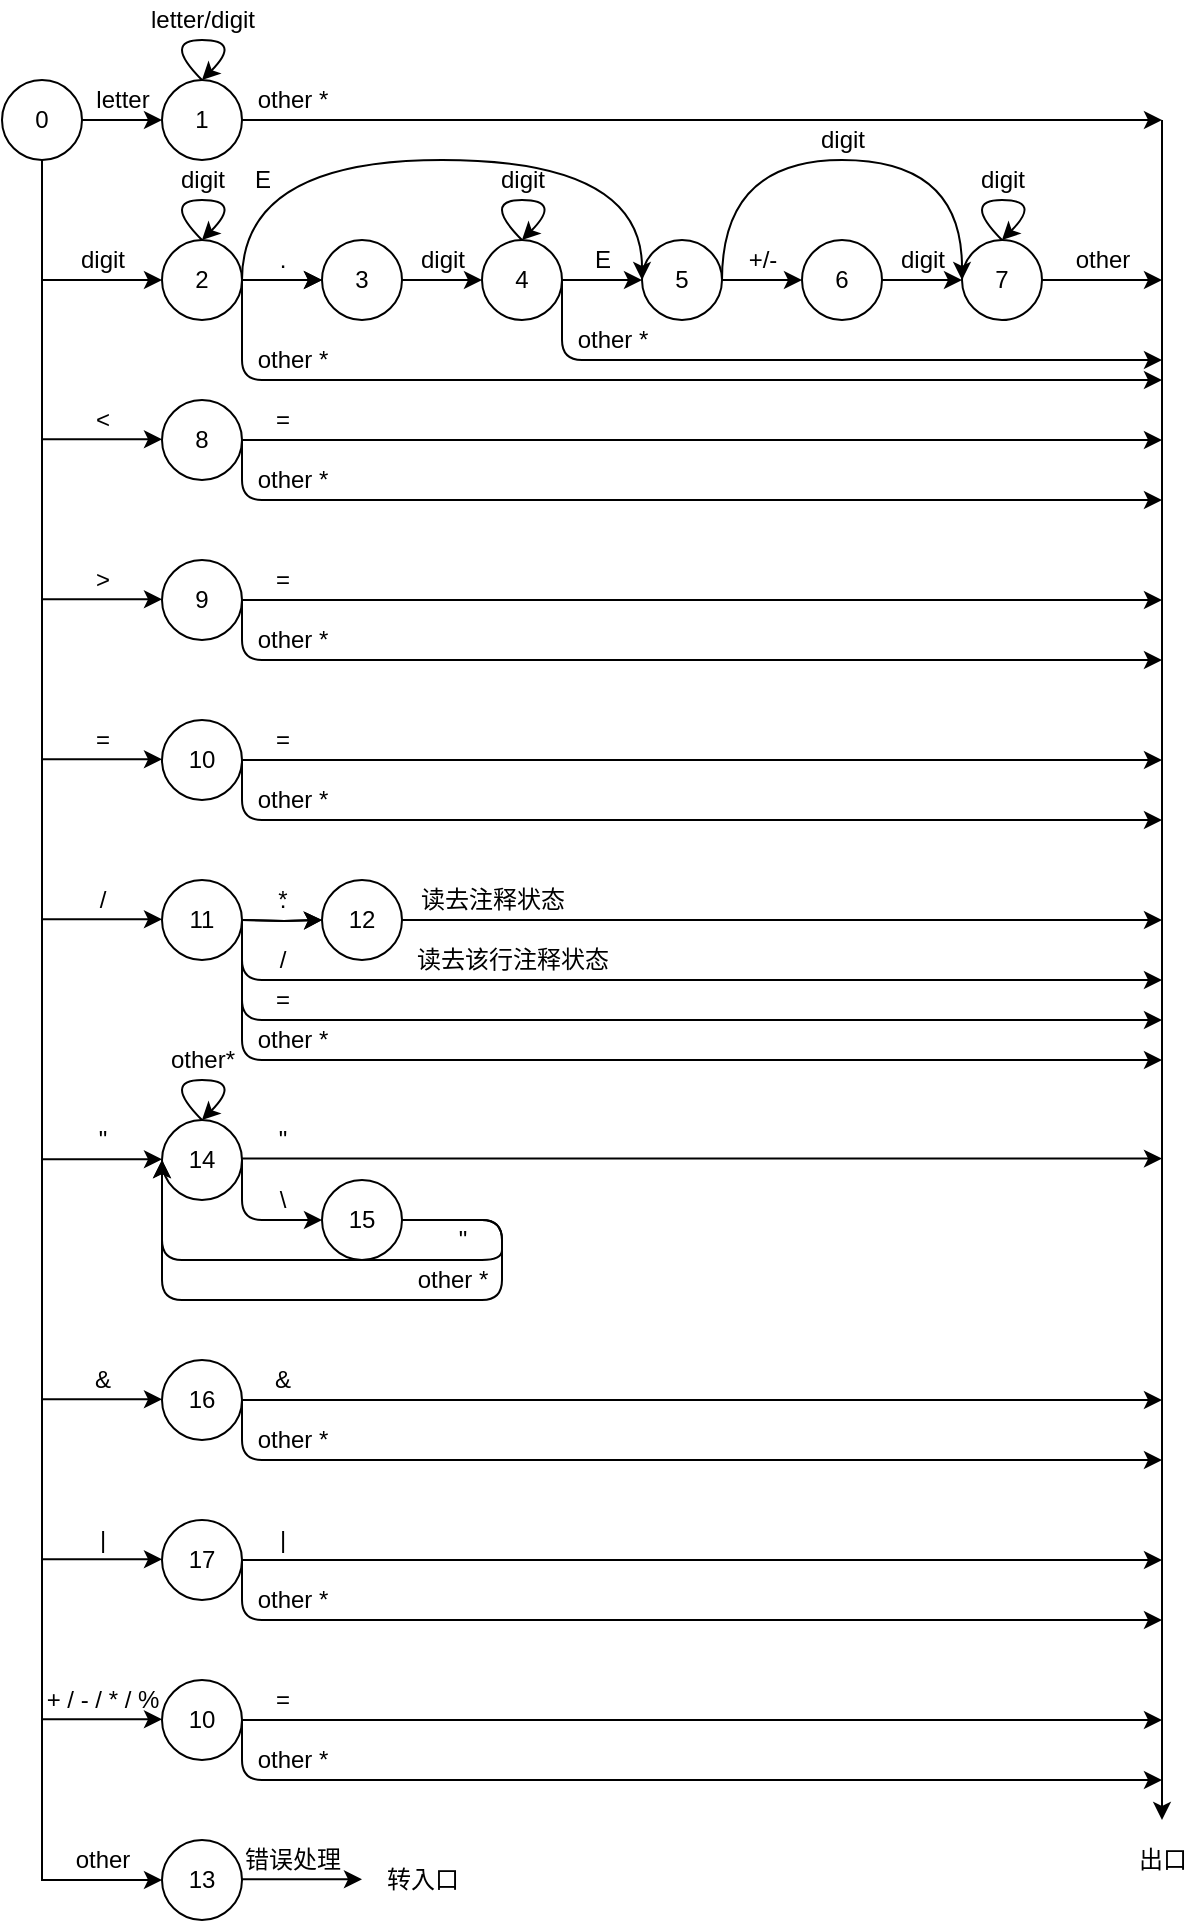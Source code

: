 <mxfile version="13.7.9" type="device"><diagram id="prtHgNgQTEPvFCAcTncT" name="Page-1"><mxGraphModel dx="1086" dy="806" grid="1" gridSize="10" guides="1" tooltips="1" connect="1" arrows="1" fold="1" page="1" pageScale="1" pageWidth="827" pageHeight="2338" math="0" shadow="0"><root><mxCell id="0"/><mxCell id="1" parent="0"/><mxCell id="Y8wE3KOuMsOvfnlKPZQ0-13" style="edgeStyle=orthogonalEdgeStyle;rounded=0;orthogonalLoop=1;jettySize=auto;html=1;" parent="1" source="Y8wE3KOuMsOvfnlKPZQ0-2" edge="1"><mxGeometry relative="1" as="geometry"><mxPoint x="160" y="980" as="targetPoint"/><Array as="points"><mxPoint x="100" y="980"/><mxPoint x="160" y="980"/></Array></mxGeometry></mxCell><mxCell id="Y8wE3KOuMsOvfnlKPZQ0-32" style="edgeStyle=orthogonalEdgeStyle;rounded=0;orthogonalLoop=1;jettySize=auto;html=1;entryX=0;entryY=0.5;entryDx=0;entryDy=0;" parent="1" source="Y8wE3KOuMsOvfnlKPZQ0-2" target="Y8wE3KOuMsOvfnlKPZQ0-4" edge="1"><mxGeometry relative="1" as="geometry"/></mxCell><mxCell id="Y8wE3KOuMsOvfnlKPZQ0-2" value="0" style="ellipse;whiteSpace=wrap;html=1;" parent="1" vertex="1"><mxGeometry x="80" y="80" width="40" height="40" as="geometry"/></mxCell><mxCell id="Y8wE3KOuMsOvfnlKPZQ0-4" value="1" style="ellipse;whiteSpace=wrap;html=1;" parent="1" vertex="1"><mxGeometry x="160" y="80" width="40" height="40" as="geometry"/></mxCell><mxCell id="Y8wE3KOuMsOvfnlKPZQ0-16" style="edgeStyle=orthogonalEdgeStyle;rounded=0;orthogonalLoop=1;jettySize=auto;html=1;exitX=1;exitY=0.5;exitDx=0;exitDy=0;entryX=0;entryY=0.5;entryDx=0;entryDy=0;" parent="1" source="Y8wE3KOuMsOvfnlKPZQ0-5" target="Y8wE3KOuMsOvfnlKPZQ0-6" edge="1"><mxGeometry relative="1" as="geometry"/></mxCell><mxCell id="Y8wE3KOuMsOvfnlKPZQ0-5" value="2" style="ellipse;whiteSpace=wrap;html=1;" parent="1" vertex="1"><mxGeometry x="160" y="160" width="40" height="40" as="geometry"/></mxCell><mxCell id="Y8wE3KOuMsOvfnlKPZQ0-17" style="edgeStyle=orthogonalEdgeStyle;rounded=0;orthogonalLoop=1;jettySize=auto;html=1;exitX=1;exitY=0.5;exitDx=0;exitDy=0;entryX=0;entryY=0.5;entryDx=0;entryDy=0;" parent="1" source="Y8wE3KOuMsOvfnlKPZQ0-6" target="Y8wE3KOuMsOvfnlKPZQ0-7" edge="1"><mxGeometry relative="1" as="geometry"/></mxCell><mxCell id="Y8wE3KOuMsOvfnlKPZQ0-19" style="edgeStyle=orthogonalEdgeStyle;rounded=0;orthogonalLoop=1;jettySize=auto;html=1;exitX=1;exitY=0.5;exitDx=0;exitDy=0;entryX=0;entryY=0.5;entryDx=0;entryDy=0;" parent="1" source="Y8wE3KOuMsOvfnlKPZQ0-7" target="Y8wE3KOuMsOvfnlKPZQ0-8" edge="1"><mxGeometry relative="1" as="geometry"/></mxCell><mxCell id="Y8wE3KOuMsOvfnlKPZQ0-7" value="4" style="ellipse;whiteSpace=wrap;html=1;" parent="1" vertex="1"><mxGeometry x="320" y="160" width="40" height="40" as="geometry"/></mxCell><mxCell id="Y8wE3KOuMsOvfnlKPZQ0-21" style="edgeStyle=orthogonalEdgeStyle;rounded=0;orthogonalLoop=1;jettySize=auto;html=1;entryX=0;entryY=0.5;entryDx=0;entryDy=0;" parent="1" source="Y8wE3KOuMsOvfnlKPZQ0-8" target="Y8wE3KOuMsOvfnlKPZQ0-9" edge="1"><mxGeometry relative="1" as="geometry"/></mxCell><mxCell id="Y8wE3KOuMsOvfnlKPZQ0-8" value="5" style="ellipse;whiteSpace=wrap;html=1;" parent="1" vertex="1"><mxGeometry x="400" y="160" width="40" height="40" as="geometry"/></mxCell><mxCell id="Y8wE3KOuMsOvfnlKPZQ0-22" style="edgeStyle=orthogonalEdgeStyle;rounded=0;orthogonalLoop=1;jettySize=auto;html=1;entryX=0;entryY=0.5;entryDx=0;entryDy=0;" parent="1" source="Y8wE3KOuMsOvfnlKPZQ0-9" target="Y8wE3KOuMsOvfnlKPZQ0-10" edge="1"><mxGeometry relative="1" as="geometry"/></mxCell><mxCell id="Y8wE3KOuMsOvfnlKPZQ0-9" value="6" style="ellipse;whiteSpace=wrap;html=1;" parent="1" vertex="1"><mxGeometry x="480" y="160" width="40" height="40" as="geometry"/></mxCell><mxCell id="Y8wE3KOuMsOvfnlKPZQ0-27" style="edgeStyle=orthogonalEdgeStyle;rounded=0;orthogonalLoop=1;jettySize=auto;html=1;" parent="1" source="Y8wE3KOuMsOvfnlKPZQ0-10" edge="1"><mxGeometry relative="1" as="geometry"><mxPoint x="660" y="180" as="targetPoint"/></mxGeometry></mxCell><mxCell id="Y8wE3KOuMsOvfnlKPZQ0-10" value="7" style="ellipse;whiteSpace=wrap;html=1;" parent="1" vertex="1"><mxGeometry x="560" y="160" width="40" height="40" as="geometry"/></mxCell><mxCell id="Y8wE3KOuMsOvfnlKPZQ0-11" value="8" style="ellipse;whiteSpace=wrap;html=1;" parent="1" vertex="1"><mxGeometry x="160" y="240" width="40" height="40" as="geometry"/></mxCell><mxCell id="Y8wE3KOuMsOvfnlKPZQ0-15" value="" style="endArrow=classic;html=1;entryX=0;entryY=0.5;entryDx=0;entryDy=0;" parent="1" target="Y8wE3KOuMsOvfnlKPZQ0-5" edge="1"><mxGeometry width="50" height="50" relative="1" as="geometry"><mxPoint x="100" y="180" as="sourcePoint"/><mxPoint x="150" y="130" as="targetPoint"/></mxGeometry></mxCell><mxCell id="Y8wE3KOuMsOvfnlKPZQ0-18" value="" style="curved=1;endArrow=classic;html=1;exitX=0.5;exitY=0;exitDx=0;exitDy=0;entryX=0.5;entryY=0;entryDx=0;entryDy=0;" parent="1" source="Y8wE3KOuMsOvfnlKPZQ0-7" target="Y8wE3KOuMsOvfnlKPZQ0-7" edge="1"><mxGeometry width="50" height="50" relative="1" as="geometry"><mxPoint x="370" y="200" as="sourcePoint"/><mxPoint x="420" y="150" as="targetPoint"/><Array as="points"><mxPoint x="320" y="140"/><mxPoint x="360" y="140"/></Array></mxGeometry></mxCell><mxCell id="Y8wE3KOuMsOvfnlKPZQ0-23" value="" style="endArrow=classic;html=1;entryX=0;entryY=0.5;entryDx=0;entryDy=0;" parent="1" edge="1"><mxGeometry width="50" height="50" relative="1" as="geometry"><mxPoint x="100" y="259.66" as="sourcePoint"/><mxPoint x="160" y="259.66" as="targetPoint"/></mxGeometry></mxCell><mxCell id="Y8wE3KOuMsOvfnlKPZQ0-24" value="" style="curved=1;endArrow=classic;html=1;exitX=0.5;exitY=0;exitDx=0;exitDy=0;entryX=0.5;entryY=0;entryDx=0;entryDy=0;" parent="1" edge="1"><mxGeometry width="50" height="50" relative="1" as="geometry"><mxPoint x="180" y="80" as="sourcePoint"/><mxPoint x="180" y="80" as="targetPoint"/><Array as="points"><mxPoint x="160" y="60"/><mxPoint x="200" y="60"/></Array></mxGeometry></mxCell><mxCell id="Y8wE3KOuMsOvfnlKPZQ0-25" value="letter/digit" style="text;html=1;align=center;verticalAlign=middle;resizable=0;points=[];autosize=1;" parent="1" vertex="1"><mxGeometry x="145" y="40" width="70" height="20" as="geometry"/></mxCell><mxCell id="Y8wE3KOuMsOvfnlKPZQ0-26" value="" style="endArrow=classic;html=1;exitX=1;exitY=0.5;exitDx=0;exitDy=0;" parent="1" source="Y8wE3KOuMsOvfnlKPZQ0-4" edge="1"><mxGeometry width="50" height="50" relative="1" as="geometry"><mxPoint x="200" y="150" as="sourcePoint"/><mxPoint x="660" y="100" as="targetPoint"/></mxGeometry></mxCell><mxCell id="Y8wE3KOuMsOvfnlKPZQ0-28" style="edgeStyle=orthogonalEdgeStyle;rounded=0;orthogonalLoop=1;jettySize=auto;html=1;" parent="1" edge="1"><mxGeometry relative="1" as="geometry"><mxPoint x="660" y="950" as="targetPoint"/><mxPoint x="660" y="100" as="sourcePoint"/></mxGeometry></mxCell><mxCell id="Y8wE3KOuMsOvfnlKPZQ0-29" value="" style="curved=1;endArrow=classic;html=1;exitX=0.5;exitY=0;exitDx=0;exitDy=0;entryX=0.5;entryY=0;entryDx=0;entryDy=0;" parent="1" edge="1"><mxGeometry width="50" height="50" relative="1" as="geometry"><mxPoint x="180" y="160" as="sourcePoint"/><mxPoint x="180" y="160" as="targetPoint"/><Array as="points"><mxPoint x="160" y="140"/><mxPoint x="200" y="140"/></Array></mxGeometry></mxCell><mxCell id="Y8wE3KOuMsOvfnlKPZQ0-30" value="digit" style="text;html=1;align=center;verticalAlign=middle;resizable=0;points=[];autosize=1;" parent="1" vertex="1"><mxGeometry x="160" y="120" width="40" height="20" as="geometry"/></mxCell><mxCell id="Y8wE3KOuMsOvfnlKPZQ0-31" value="digit" style="text;html=1;align=center;verticalAlign=middle;resizable=0;points=[];autosize=1;" parent="1" vertex="1"><mxGeometry x="110" y="160" width="40" height="20" as="geometry"/></mxCell><mxCell id="Y8wE3KOuMsOvfnlKPZQ0-33" value="letter" style="text;html=1;align=center;verticalAlign=middle;resizable=0;points=[];autosize=1;" parent="1" vertex="1"><mxGeometry x="120" y="80" width="40" height="20" as="geometry"/></mxCell><mxCell id="Y8wE3KOuMsOvfnlKPZQ0-34" value="" style="curved=1;endArrow=classic;html=1;exitX=0.5;exitY=0;exitDx=0;exitDy=0;entryX=0;entryY=0.5;entryDx=0;entryDy=0;" parent="1" target="Y8wE3KOuMsOvfnlKPZQ0-8" edge="1"><mxGeometry width="50" height="50" relative="1" as="geometry"><mxPoint x="200" y="180" as="sourcePoint"/><mxPoint x="200" y="180" as="targetPoint"/><Array as="points"><mxPoint x="200" y="120"/><mxPoint x="400" y="120"/></Array></mxGeometry></mxCell><mxCell id="Y8wE3KOuMsOvfnlKPZQ0-35" value="E" style="text;html=1;align=center;verticalAlign=middle;resizable=0;points=[];autosize=1;" parent="1" vertex="1"><mxGeometry x="200" y="120" width="20" height="20" as="geometry"/></mxCell><mxCell id="Y8wE3KOuMsOvfnlKPZQ0-37" value="digit" style="text;html=1;align=center;verticalAlign=middle;resizable=0;points=[];autosize=1;" parent="1" vertex="1"><mxGeometry x="320" y="120" width="40" height="20" as="geometry"/></mxCell><mxCell id="Y8wE3KOuMsOvfnlKPZQ0-38" value="" style="curved=1;endArrow=classic;html=1;exitX=0.5;exitY=0;exitDx=0;exitDy=0;entryX=0;entryY=0.5;entryDx=0;entryDy=0;" parent="1" target="Y8wE3KOuMsOvfnlKPZQ0-10" edge="1"><mxGeometry width="50" height="50" relative="1" as="geometry"><mxPoint x="440" y="180" as="sourcePoint"/><mxPoint x="640" y="180" as="targetPoint"/><Array as="points"><mxPoint x="440" y="120"/><mxPoint x="560" y="120"/></Array></mxGeometry></mxCell><mxCell id="Y8wE3KOuMsOvfnlKPZQ0-39" value="+/-" style="text;html=1;align=center;verticalAlign=middle;resizable=0;points=[];autosize=1;" parent="1" vertex="1"><mxGeometry x="445" y="160" width="30" height="20" as="geometry"/></mxCell><mxCell id="Y8wE3KOuMsOvfnlKPZQ0-40" value="digit" style="text;html=1;align=center;verticalAlign=middle;resizable=0;points=[];autosize=1;" parent="1" vertex="1"><mxGeometry x="520" y="160" width="40" height="20" as="geometry"/></mxCell><mxCell id="Y8wE3KOuMsOvfnlKPZQ0-43" value="" style="curved=1;endArrow=classic;html=1;exitX=0.5;exitY=0;exitDx=0;exitDy=0;entryX=0.5;entryY=0;entryDx=0;entryDy=0;" parent="1" edge="1"><mxGeometry width="50" height="50" relative="1" as="geometry"><mxPoint x="580" y="160" as="sourcePoint"/><mxPoint x="580" y="160" as="targetPoint"/><Array as="points"><mxPoint x="560" y="140"/><mxPoint x="600" y="140"/></Array></mxGeometry></mxCell><mxCell id="Y8wE3KOuMsOvfnlKPZQ0-44" value="digit" style="text;html=1;align=center;verticalAlign=middle;resizable=0;points=[];autosize=1;" parent="1" vertex="1"><mxGeometry x="560" y="120" width="40" height="20" as="geometry"/></mxCell><mxCell id="Y8wE3KOuMsOvfnlKPZQ0-45" value="digit" style="text;html=1;align=center;verticalAlign=middle;resizable=0;points=[];autosize=1;" parent="1" vertex="1"><mxGeometry x="480" y="100" width="40" height="20" as="geometry"/></mxCell><mxCell id="Y8wE3KOuMsOvfnlKPZQ0-46" value="digit" style="text;html=1;align=center;verticalAlign=middle;resizable=0;points=[];autosize=1;" parent="1" vertex="1"><mxGeometry x="280" y="160" width="40" height="20" as="geometry"/></mxCell><mxCell id="Y8wE3KOuMsOvfnlKPZQ0-47" value="E" style="text;html=1;align=center;verticalAlign=middle;resizable=0;points=[];autosize=1;" parent="1" vertex="1"><mxGeometry x="370" y="160" width="20" height="20" as="geometry"/></mxCell><mxCell id="Y8wE3KOuMsOvfnlKPZQ0-49" value="." style="text;html=1;align=center;verticalAlign=middle;resizable=0;points=[];autosize=1;" parent="1" vertex="1"><mxGeometry x="210" y="160" width="20" height="20" as="geometry"/></mxCell><mxCell id="Y8wE3KOuMsOvfnlKPZQ0-50" value="" style="endArrow=classic;html=1;exitX=1;exitY=0.5;exitDx=0;exitDy=0;" parent="1" source="Y8wE3KOuMsOvfnlKPZQ0-5" edge="1"><mxGeometry width="50" height="50" relative="1" as="geometry"><mxPoint x="200" y="230" as="sourcePoint"/><mxPoint x="660" y="230" as="targetPoint"/><Array as="points"><mxPoint x="200" y="230"/></Array></mxGeometry></mxCell><mxCell id="Y8wE3KOuMsOvfnlKPZQ0-51" value="other *" style="text;html=1;align=center;verticalAlign=middle;resizable=0;points=[];autosize=1;" parent="1" vertex="1"><mxGeometry x="200" y="210" width="50" height="20" as="geometry"/></mxCell><mxCell id="Y8wE3KOuMsOvfnlKPZQ0-52" value="" style="endArrow=classic;html=1;exitX=1;exitY=0.5;exitDx=0;exitDy=0;" parent="1" edge="1"><mxGeometry width="50" height="50" relative="1" as="geometry"><mxPoint x="360" y="180" as="sourcePoint"/><mxPoint x="660" y="220" as="targetPoint"/><Array as="points"><mxPoint x="360" y="220"/></Array></mxGeometry></mxCell><mxCell id="Y8wE3KOuMsOvfnlKPZQ0-53" value="other *" style="text;html=1;align=center;verticalAlign=middle;resizable=0;points=[];autosize=1;" parent="1" vertex="1"><mxGeometry x="360" y="200" width="50" height="20" as="geometry"/></mxCell><mxCell id="Y8wE3KOuMsOvfnlKPZQ0-54" value="other" style="text;html=1;align=center;verticalAlign=middle;resizable=0;points=[];autosize=1;" parent="1" vertex="1"><mxGeometry x="610" y="160" width="40" height="20" as="geometry"/></mxCell><mxCell id="Y8wE3KOuMsOvfnlKPZQ0-55" value="&amp;lt;" style="text;html=1;align=center;verticalAlign=middle;resizable=0;points=[];autosize=1;" parent="1" vertex="1"><mxGeometry x="120" y="240" width="20" height="20" as="geometry"/></mxCell><mxCell id="Y8wE3KOuMsOvfnlKPZQ0-56" value="" style="endArrow=classic;html=1;exitX=1;exitY=0.5;exitDx=0;exitDy=0;" parent="1" source="Y8wE3KOuMsOvfnlKPZQ0-11" edge="1"><mxGeometry width="50" height="50" relative="1" as="geometry"><mxPoint x="370" y="310" as="sourcePoint"/><mxPoint x="660" y="260" as="targetPoint"/></mxGeometry></mxCell><mxCell id="Y8wE3KOuMsOvfnlKPZQ0-58" value="" style="endArrow=classic;html=1;exitX=1;exitY=0.5;exitDx=0;exitDy=0;" parent="1" edge="1"><mxGeometry width="50" height="50" relative="1" as="geometry"><mxPoint x="200" y="260" as="sourcePoint"/><mxPoint x="660" y="290" as="targetPoint"/><Array as="points"><mxPoint x="200" y="290"/></Array></mxGeometry></mxCell><mxCell id="Y8wE3KOuMsOvfnlKPZQ0-59" value="other *" style="text;html=1;align=center;verticalAlign=middle;resizable=0;points=[];autosize=1;" parent="1" vertex="1"><mxGeometry x="200" y="270" width="50" height="20" as="geometry"/></mxCell><mxCell id="Y8wE3KOuMsOvfnlKPZQ0-61" value="=" style="text;html=1;align=center;verticalAlign=middle;resizable=0;points=[];autosize=1;" parent="1" vertex="1"><mxGeometry x="210" y="240" width="20" height="20" as="geometry"/></mxCell><mxCell id="Y8wE3KOuMsOvfnlKPZQ0-62" value="other *" style="text;html=1;align=center;verticalAlign=middle;resizable=0;points=[];autosize=1;" parent="1" vertex="1"><mxGeometry x="200" y="80" width="50" height="20" as="geometry"/></mxCell><mxCell id="Y8wE3KOuMsOvfnlKPZQ0-63" value="9" style="ellipse;whiteSpace=wrap;html=1;" parent="1" vertex="1"><mxGeometry x="160" y="320" width="40" height="40" as="geometry"/></mxCell><mxCell id="Y8wE3KOuMsOvfnlKPZQ0-64" value="" style="endArrow=classic;html=1;entryX=0;entryY=0.5;entryDx=0;entryDy=0;" parent="1" edge="1"><mxGeometry width="50" height="50" relative="1" as="geometry"><mxPoint x="100" y="339.66" as="sourcePoint"/><mxPoint x="160" y="339.66" as="targetPoint"/></mxGeometry></mxCell><mxCell id="Y8wE3KOuMsOvfnlKPZQ0-65" value="&amp;gt;" style="text;html=1;align=center;verticalAlign=middle;resizable=0;points=[];autosize=1;" parent="1" vertex="1"><mxGeometry x="120" y="320" width="20" height="20" as="geometry"/></mxCell><mxCell id="Y8wE3KOuMsOvfnlKPZQ0-66" value="" style="endArrow=classic;html=1;exitX=1;exitY=0.5;exitDx=0;exitDy=0;" parent="1" edge="1"><mxGeometry width="50" height="50" relative="1" as="geometry"><mxPoint x="200" y="340" as="sourcePoint"/><mxPoint x="660" y="340" as="targetPoint"/></mxGeometry></mxCell><mxCell id="Y8wE3KOuMsOvfnlKPZQ0-67" value="" style="endArrow=classic;html=1;exitX=1;exitY=0.5;exitDx=0;exitDy=0;" parent="1" edge="1"><mxGeometry width="50" height="50" relative="1" as="geometry"><mxPoint x="200" y="340" as="sourcePoint"/><mxPoint x="660" y="370.0" as="targetPoint"/><Array as="points"><mxPoint x="200" y="370"/></Array></mxGeometry></mxCell><mxCell id="Y8wE3KOuMsOvfnlKPZQ0-68" value="other *" style="text;html=1;align=center;verticalAlign=middle;resizable=0;points=[];autosize=1;" parent="1" vertex="1"><mxGeometry x="200" y="350" width="50" height="20" as="geometry"/></mxCell><mxCell id="Y8wE3KOuMsOvfnlKPZQ0-69" value="=" style="text;html=1;align=center;verticalAlign=middle;resizable=0;points=[];autosize=1;" parent="1" vertex="1"><mxGeometry x="210" y="320" width="20" height="20" as="geometry"/></mxCell><mxCell id="Y8wE3KOuMsOvfnlKPZQ0-70" value="10" style="ellipse;whiteSpace=wrap;html=1;" parent="1" vertex="1"><mxGeometry x="160" y="400" width="40" height="40" as="geometry"/></mxCell><mxCell id="Y8wE3KOuMsOvfnlKPZQ0-71" value="" style="endArrow=classic;html=1;entryX=0;entryY=0.5;entryDx=0;entryDy=0;" parent="1" edge="1"><mxGeometry width="50" height="50" relative="1" as="geometry"><mxPoint x="100" y="419.66" as="sourcePoint"/><mxPoint x="160" y="419.66" as="targetPoint"/></mxGeometry></mxCell><mxCell id="Y8wE3KOuMsOvfnlKPZQ0-72" value="=" style="text;html=1;align=center;verticalAlign=middle;resizable=0;points=[];autosize=1;" parent="1" vertex="1"><mxGeometry x="120" y="400" width="20" height="20" as="geometry"/></mxCell><mxCell id="Y8wE3KOuMsOvfnlKPZQ0-73" value="" style="endArrow=classic;html=1;exitX=1;exitY=0.5;exitDx=0;exitDy=0;" parent="1" edge="1"><mxGeometry width="50" height="50" relative="1" as="geometry"><mxPoint x="200" y="420.0" as="sourcePoint"/><mxPoint x="660" y="420.0" as="targetPoint"/></mxGeometry></mxCell><mxCell id="Y8wE3KOuMsOvfnlKPZQ0-74" value="" style="endArrow=classic;html=1;exitX=1;exitY=0.5;exitDx=0;exitDy=0;" parent="1" edge="1"><mxGeometry width="50" height="50" relative="1" as="geometry"><mxPoint x="200" y="420.0" as="sourcePoint"/><mxPoint x="660" y="450.0" as="targetPoint"/><Array as="points"><mxPoint x="200" y="450"/></Array></mxGeometry></mxCell><mxCell id="Y8wE3KOuMsOvfnlKPZQ0-75" value="other *" style="text;html=1;align=center;verticalAlign=middle;resizable=0;points=[];autosize=1;" parent="1" vertex="1"><mxGeometry x="200" y="430" width="50" height="20" as="geometry"/></mxCell><mxCell id="Y8wE3KOuMsOvfnlKPZQ0-76" value="=" style="text;html=1;align=center;verticalAlign=middle;resizable=0;points=[];autosize=1;" parent="1" vertex="1"><mxGeometry x="210" y="400" width="20" height="20" as="geometry"/></mxCell><mxCell id="Y8wE3KOuMsOvfnlKPZQ0-77" value="11" style="ellipse;whiteSpace=wrap;html=1;" parent="1" vertex="1"><mxGeometry x="160" y="480" width="40" height="40" as="geometry"/></mxCell><mxCell id="Y8wE3KOuMsOvfnlKPZQ0-78" value="" style="endArrow=classic;html=1;entryX=0;entryY=0.5;entryDx=0;entryDy=0;" parent="1" edge="1"><mxGeometry width="50" height="50" relative="1" as="geometry"><mxPoint x="100" y="499.66" as="sourcePoint"/><mxPoint x="160" y="499.66" as="targetPoint"/></mxGeometry></mxCell><mxCell id="Y8wE3KOuMsOvfnlKPZQ0-79" value="/" style="text;html=1;align=center;verticalAlign=middle;resizable=0;points=[];autosize=1;" parent="1" vertex="1"><mxGeometry x="120" y="480" width="20" height="20" as="geometry"/></mxCell><mxCell id="Y8wE3KOuMsOvfnlKPZQ0-6" value="3" style="ellipse;whiteSpace=wrap;html=1;" parent="1" vertex="1"><mxGeometry x="240" y="160" width="40" height="40" as="geometry"/></mxCell><mxCell id="Y8wE3KOuMsOvfnlKPZQ0-80" value="" style="edgeStyle=orthogonalEdgeStyle;rounded=0;orthogonalLoop=1;jettySize=auto;html=1;" parent="1" source="Y8wE3KOuMsOvfnlKPZQ0-5" target="Y8wE3KOuMsOvfnlKPZQ0-6" edge="1"><mxGeometry relative="1" as="geometry"><mxPoint x="200" y="180" as="sourcePoint"/><mxPoint x="280" y="170" as="targetPoint"/></mxGeometry></mxCell><mxCell id="Y8wE3KOuMsOvfnlKPZQ0-81" style="edgeStyle=orthogonalEdgeStyle;rounded=0;orthogonalLoop=1;jettySize=auto;html=1;exitX=1;exitY=0.5;exitDx=0;exitDy=0;entryX=0;entryY=0.5;entryDx=0;entryDy=0;" parent="1" target="Y8wE3KOuMsOvfnlKPZQ0-86" edge="1"><mxGeometry relative="1" as="geometry"><mxPoint x="200" y="500" as="sourcePoint"/></mxGeometry></mxCell><mxCell id="Y8wE3KOuMsOvfnlKPZQ0-82" style="edgeStyle=orthogonalEdgeStyle;rounded=0;orthogonalLoop=1;jettySize=auto;html=1;exitX=1;exitY=0.5;exitDx=0;exitDy=0;" parent="1" source="Y8wE3KOuMsOvfnlKPZQ0-86" edge="1"><mxGeometry relative="1" as="geometry"><mxPoint x="660" y="500" as="targetPoint"/></mxGeometry></mxCell><mxCell id="Y8wE3KOuMsOvfnlKPZQ0-85" value="." style="text;html=1;align=center;verticalAlign=middle;resizable=0;points=[];autosize=1;" parent="1" vertex="1"><mxGeometry x="210" y="480" width="20" height="20" as="geometry"/></mxCell><mxCell id="Y8wE3KOuMsOvfnlKPZQ0-86" value="12" style="ellipse;whiteSpace=wrap;html=1;" parent="1" vertex="1"><mxGeometry x="240" y="480" width="40" height="40" as="geometry"/></mxCell><mxCell id="Y8wE3KOuMsOvfnlKPZQ0-87" value="" style="edgeStyle=orthogonalEdgeStyle;rounded=0;orthogonalLoop=1;jettySize=auto;html=1;" parent="1" target="Y8wE3KOuMsOvfnlKPZQ0-86" edge="1"><mxGeometry relative="1" as="geometry"><mxPoint x="200" y="500" as="sourcePoint"/><mxPoint x="280" y="490" as="targetPoint"/></mxGeometry></mxCell><mxCell id="Y8wE3KOuMsOvfnlKPZQ0-88" value="*" style="text;html=1;align=center;verticalAlign=middle;resizable=0;points=[];autosize=1;" parent="1" vertex="1"><mxGeometry x="210" y="480" width="20" height="20" as="geometry"/></mxCell><mxCell id="Y8wE3KOuMsOvfnlKPZQ0-89" value="读去注释状态" style="text;html=1;align=center;verticalAlign=middle;resizable=0;points=[];autosize=1;" parent="1" vertex="1"><mxGeometry x="280" y="480" width="90" height="20" as="geometry"/></mxCell><mxCell id="Y8wE3KOuMsOvfnlKPZQ0-90" value="" style="endArrow=classic;html=1;exitX=1;exitY=0.5;exitDx=0;exitDy=0;" parent="1" edge="1"><mxGeometry width="50" height="50" relative="1" as="geometry"><mxPoint x="200" y="500.0" as="sourcePoint"/><mxPoint x="660" y="530" as="targetPoint"/><Array as="points"><mxPoint x="200" y="530"/></Array></mxGeometry></mxCell><mxCell id="Y8wE3KOuMsOvfnlKPZQ0-91" value="/" style="text;html=1;align=center;verticalAlign=middle;resizable=0;points=[];autosize=1;" parent="1" vertex="1"><mxGeometry x="210" y="510" width="20" height="20" as="geometry"/></mxCell><mxCell id="Y8wE3KOuMsOvfnlKPZQ0-92" value="读去该行注释状态" style="text;html=1;align=center;verticalAlign=middle;resizable=0;points=[];autosize=1;" parent="1" vertex="1"><mxGeometry x="280" y="510" width="110" height="20" as="geometry"/></mxCell><mxCell id="Y8wE3KOuMsOvfnlKPZQ0-94" value="" style="endArrow=classic;html=1;exitX=1;exitY=0.5;exitDx=0;exitDy=0;" parent="1" edge="1"><mxGeometry width="50" height="50" relative="1" as="geometry"><mxPoint x="200" y="500" as="sourcePoint"/><mxPoint x="660" y="550" as="targetPoint"/><Array as="points"><mxPoint x="200" y="550"/></Array></mxGeometry></mxCell><mxCell id="Y8wE3KOuMsOvfnlKPZQ0-95" value="other *" style="text;html=1;align=center;verticalAlign=middle;resizable=0;points=[];autosize=1;" parent="1" vertex="1"><mxGeometry x="200" y="550" width="50" height="20" as="geometry"/></mxCell><mxCell id="Y8wE3KOuMsOvfnlKPZQ0-98" value="" style="endArrow=classic;html=1;" parent="1" edge="1"><mxGeometry width="50" height="50" relative="1" as="geometry"><mxPoint x="200" y="500" as="sourcePoint"/><mxPoint x="660" y="570" as="targetPoint"/><Array as="points"><mxPoint x="200" y="570"/></Array></mxGeometry></mxCell><mxCell id="Y8wE3KOuMsOvfnlKPZQ0-101" value="=" style="text;html=1;align=center;verticalAlign=middle;resizable=0;points=[];autosize=1;" parent="1" vertex="1"><mxGeometry x="210" y="530" width="20" height="20" as="geometry"/></mxCell><mxCell id="Y8wE3KOuMsOvfnlKPZQ0-129" value="14" style="ellipse;whiteSpace=wrap;html=1;" parent="1" vertex="1"><mxGeometry x="160" y="600" width="40" height="40" as="geometry"/></mxCell><mxCell id="Y8wE3KOuMsOvfnlKPZQ0-130" value="" style="endArrow=classic;html=1;entryX=0;entryY=0.5;entryDx=0;entryDy=0;" parent="1" edge="1"><mxGeometry width="50" height="50" relative="1" as="geometry"><mxPoint x="100" y="619.66" as="sourcePoint"/><mxPoint x="160" y="619.66" as="targetPoint"/></mxGeometry></mxCell><mxCell id="Y8wE3KOuMsOvfnlKPZQ0-131" value="&quot;" style="text;html=1;align=center;verticalAlign=middle;resizable=0;points=[];autosize=1;" parent="1" vertex="1"><mxGeometry x="120" y="600" width="20" height="20" as="geometry"/></mxCell><mxCell id="Y8wE3KOuMsOvfnlKPZQ0-132" value="" style="curved=1;endArrow=classic;html=1;exitX=0.5;exitY=0;exitDx=0;exitDy=0;entryX=0.5;entryY=0;entryDx=0;entryDy=0;" parent="1" edge="1"><mxGeometry width="50" height="50" relative="1" as="geometry"><mxPoint x="180" y="600" as="sourcePoint"/><mxPoint x="180" y="600" as="targetPoint"/><Array as="points"><mxPoint x="160" y="580"/><mxPoint x="200" y="580"/></Array></mxGeometry></mxCell><mxCell id="Y8wE3KOuMsOvfnlKPZQ0-133" value="other*" style="text;html=1;align=center;verticalAlign=middle;resizable=0;points=[];autosize=1;" parent="1" vertex="1"><mxGeometry x="155" y="560" width="50" height="20" as="geometry"/></mxCell><mxCell id="Y8wE3KOuMsOvfnlKPZQ0-134" value="" style="endArrow=classic;html=1;exitX=1;exitY=0.5;exitDx=0;exitDy=0;entryX=0;entryY=0.5;entryDx=0;entryDy=0;" parent="1" target="Y8wE3KOuMsOvfnlKPZQ0-140" edge="1"><mxGeometry width="50" height="50" relative="1" as="geometry"><mxPoint x="200" y="620" as="sourcePoint"/><mxPoint x="660" y="650" as="targetPoint"/><Array as="points"><mxPoint x="200" y="650"/></Array></mxGeometry></mxCell><mxCell id="Y8wE3KOuMsOvfnlKPZQ0-135" value="\" style="text;html=1;align=center;verticalAlign=middle;resizable=0;points=[];autosize=1;" parent="1" vertex="1"><mxGeometry x="210" y="630" width="20" height="20" as="geometry"/></mxCell><mxCell id="Y8wE3KOuMsOvfnlKPZQ0-138" value="" style="endArrow=classic;html=1;exitX=1;exitY=0.5;exitDx=0;exitDy=0;" parent="1" edge="1"><mxGeometry width="50" height="50" relative="1" as="geometry"><mxPoint x="200" y="619.31" as="sourcePoint"/><mxPoint x="660" y="619.31" as="targetPoint"/></mxGeometry></mxCell><mxCell id="Y8wE3KOuMsOvfnlKPZQ0-139" value="&quot;" style="text;html=1;align=center;verticalAlign=middle;resizable=0;points=[];autosize=1;" parent="1" vertex="1"><mxGeometry x="210" y="600" width="20" height="20" as="geometry"/></mxCell><mxCell id="Y8wE3KOuMsOvfnlKPZQ0-140" value="15" style="ellipse;whiteSpace=wrap;html=1;" parent="1" vertex="1"><mxGeometry x="240" y="630" width="40" height="40" as="geometry"/></mxCell><mxCell id="Y8wE3KOuMsOvfnlKPZQ0-143" value="" style="endArrow=classic;html=1;entryX=0;entryY=0.5;entryDx=0;entryDy=0;" parent="1" target="Y8wE3KOuMsOvfnlKPZQ0-129" edge="1"><mxGeometry width="50" height="50" relative="1" as="geometry"><mxPoint x="280" y="650" as="sourcePoint"/><mxPoint x="150" y="670" as="targetPoint"/><Array as="points"><mxPoint x="330" y="650"/><mxPoint x="330" y="690"/><mxPoint x="160" y="690"/></Array></mxGeometry></mxCell><mxCell id="Y8wE3KOuMsOvfnlKPZQ0-145" value="&quot;" style="text;html=1;align=center;verticalAlign=middle;resizable=0;points=[];autosize=1;" parent="1" vertex="1"><mxGeometry x="300" y="650" width="20" height="20" as="geometry"/></mxCell><mxCell id="Y8wE3KOuMsOvfnlKPZQ0-146" value="" style="endArrow=classic;html=1;entryX=0;entryY=0.5;entryDx=0;entryDy=0;" parent="1" target="Y8wE3KOuMsOvfnlKPZQ0-129" edge="1"><mxGeometry width="50" height="50" relative="1" as="geometry"><mxPoint x="280" y="650" as="sourcePoint"/><mxPoint x="330" y="600" as="targetPoint"/><Array as="points"><mxPoint x="330" y="650"/><mxPoint x="330" y="670"/><mxPoint x="160" y="670"/></Array></mxGeometry></mxCell><mxCell id="Y8wE3KOuMsOvfnlKPZQ0-147" value="other *" style="text;html=1;align=center;verticalAlign=middle;resizable=0;points=[];autosize=1;" parent="1" vertex="1"><mxGeometry x="280" y="670" width="50" height="20" as="geometry"/></mxCell><mxCell id="Y8wE3KOuMsOvfnlKPZQ0-149" value="16" style="ellipse;whiteSpace=wrap;html=1;" parent="1" vertex="1"><mxGeometry x="160" y="720" width="40" height="40" as="geometry"/></mxCell><mxCell id="Y8wE3KOuMsOvfnlKPZQ0-150" value="" style="endArrow=classic;html=1;entryX=0;entryY=0.5;entryDx=0;entryDy=0;" parent="1" edge="1"><mxGeometry width="50" height="50" relative="1" as="geometry"><mxPoint x="100" y="739.66" as="sourcePoint"/><mxPoint x="160" y="739.66" as="targetPoint"/></mxGeometry></mxCell><mxCell id="Y8wE3KOuMsOvfnlKPZQ0-151" value="&amp;amp;" style="text;html=1;align=center;verticalAlign=middle;resizable=0;points=[];autosize=1;" parent="1" vertex="1"><mxGeometry x="120" y="720" width="20" height="20" as="geometry"/></mxCell><mxCell id="Y8wE3KOuMsOvfnlKPZQ0-152" value="" style="endArrow=classic;html=1;exitX=1;exitY=0.5;exitDx=0;exitDy=0;" parent="1" edge="1"><mxGeometry width="50" height="50" relative="1" as="geometry"><mxPoint x="200" y="740.0" as="sourcePoint"/><mxPoint x="660" y="740.0" as="targetPoint"/></mxGeometry></mxCell><mxCell id="Y8wE3KOuMsOvfnlKPZQ0-153" value="" style="endArrow=classic;html=1;exitX=1;exitY=0.5;exitDx=0;exitDy=0;" parent="1" edge="1"><mxGeometry width="50" height="50" relative="1" as="geometry"><mxPoint x="200" y="740.0" as="sourcePoint"/><mxPoint x="660" y="770.0" as="targetPoint"/><Array as="points"><mxPoint x="200" y="770"/></Array></mxGeometry></mxCell><mxCell id="Y8wE3KOuMsOvfnlKPZQ0-154" value="other *" style="text;html=1;align=center;verticalAlign=middle;resizable=0;points=[];autosize=1;" parent="1" vertex="1"><mxGeometry x="200" y="750" width="50" height="20" as="geometry"/></mxCell><mxCell id="Y8wE3KOuMsOvfnlKPZQ0-155" value="&amp;amp;" style="text;html=1;align=center;verticalAlign=middle;resizable=0;points=[];autosize=1;" parent="1" vertex="1"><mxGeometry x="210" y="720" width="20" height="20" as="geometry"/></mxCell><mxCell id="Y8wE3KOuMsOvfnlKPZQ0-156" value="17" style="ellipse;whiteSpace=wrap;html=1;" parent="1" vertex="1"><mxGeometry x="160" y="800" width="40" height="40" as="geometry"/></mxCell><mxCell id="Y8wE3KOuMsOvfnlKPZQ0-157" value="" style="endArrow=classic;html=1;entryX=0;entryY=0.5;entryDx=0;entryDy=0;" parent="1" edge="1"><mxGeometry width="50" height="50" relative="1" as="geometry"><mxPoint x="100" y="819.66" as="sourcePoint"/><mxPoint x="160" y="819.66" as="targetPoint"/></mxGeometry></mxCell><mxCell id="Y8wE3KOuMsOvfnlKPZQ0-158" value="|" style="text;html=1;align=center;verticalAlign=middle;resizable=0;points=[];autosize=1;" parent="1" vertex="1"><mxGeometry x="120" y="800" width="20" height="20" as="geometry"/></mxCell><mxCell id="Y8wE3KOuMsOvfnlKPZQ0-159" value="" style="endArrow=classic;html=1;exitX=1;exitY=0.5;exitDx=0;exitDy=0;" parent="1" edge="1"><mxGeometry width="50" height="50" relative="1" as="geometry"><mxPoint x="200" y="820" as="sourcePoint"/><mxPoint x="660" y="820" as="targetPoint"/></mxGeometry></mxCell><mxCell id="Y8wE3KOuMsOvfnlKPZQ0-160" value="" style="endArrow=classic;html=1;exitX=1;exitY=0.5;exitDx=0;exitDy=0;" parent="1" edge="1"><mxGeometry width="50" height="50" relative="1" as="geometry"><mxPoint x="200" y="820" as="sourcePoint"/><mxPoint x="660" y="850" as="targetPoint"/><Array as="points"><mxPoint x="200" y="850"/></Array></mxGeometry></mxCell><mxCell id="Y8wE3KOuMsOvfnlKPZQ0-161" value="other *" style="text;html=1;align=center;verticalAlign=middle;resizable=0;points=[];autosize=1;" parent="1" vertex="1"><mxGeometry x="200" y="830" width="50" height="20" as="geometry"/></mxCell><mxCell id="Y8wE3KOuMsOvfnlKPZQ0-162" value="|" style="text;html=1;align=center;verticalAlign=middle;resizable=0;points=[];autosize=1;" parent="1" vertex="1"><mxGeometry x="210" y="800" width="20" height="20" as="geometry"/></mxCell><mxCell id="Y8wE3KOuMsOvfnlKPZQ0-163" value="10" style="ellipse;whiteSpace=wrap;html=1;" parent="1" vertex="1"><mxGeometry x="160" y="880" width="40" height="40" as="geometry"/></mxCell><mxCell id="Y8wE3KOuMsOvfnlKPZQ0-164" value="" style="endArrow=classic;html=1;entryX=0;entryY=0.5;entryDx=0;entryDy=0;" parent="1" edge="1"><mxGeometry width="50" height="50" relative="1" as="geometry"><mxPoint x="100" y="899.66" as="sourcePoint"/><mxPoint x="160" y="899.66" as="targetPoint"/></mxGeometry></mxCell><mxCell id="Y8wE3KOuMsOvfnlKPZQ0-165" value="+ / - / * / %" style="text;html=1;align=center;verticalAlign=middle;resizable=0;points=[];autosize=1;" parent="1" vertex="1"><mxGeometry x="95" y="880" width="70" height="20" as="geometry"/></mxCell><mxCell id="Y8wE3KOuMsOvfnlKPZQ0-166" value="" style="endArrow=classic;html=1;exitX=1;exitY=0.5;exitDx=0;exitDy=0;" parent="1" edge="1"><mxGeometry width="50" height="50" relative="1" as="geometry"><mxPoint x="200" y="900" as="sourcePoint"/><mxPoint x="660" y="900" as="targetPoint"/></mxGeometry></mxCell><mxCell id="Y8wE3KOuMsOvfnlKPZQ0-167" value="" style="endArrow=classic;html=1;exitX=1;exitY=0.5;exitDx=0;exitDy=0;" parent="1" edge="1"><mxGeometry width="50" height="50" relative="1" as="geometry"><mxPoint x="200" y="900" as="sourcePoint"/><mxPoint x="660" y="930" as="targetPoint"/><Array as="points"><mxPoint x="200" y="930"/></Array></mxGeometry></mxCell><mxCell id="Y8wE3KOuMsOvfnlKPZQ0-168" value="other *" style="text;html=1;align=center;verticalAlign=middle;resizable=0;points=[];autosize=1;" parent="1" vertex="1"><mxGeometry x="200" y="910" width="50" height="20" as="geometry"/></mxCell><mxCell id="Y8wE3KOuMsOvfnlKPZQ0-169" value="=" style="text;html=1;align=center;verticalAlign=middle;resizable=0;points=[];autosize=1;" parent="1" vertex="1"><mxGeometry x="210" y="880" width="20" height="20" as="geometry"/></mxCell><mxCell id="Y8wE3KOuMsOvfnlKPZQ0-170" value="13" style="ellipse;whiteSpace=wrap;html=1;" parent="1" vertex="1"><mxGeometry x="160" y="960" width="40" height="40" as="geometry"/></mxCell><mxCell id="Y8wE3KOuMsOvfnlKPZQ0-171" value="" style="endArrow=classic;html=1;entryX=0;entryY=0.5;entryDx=0;entryDy=0;" parent="1" edge="1"><mxGeometry width="50" height="50" relative="1" as="geometry"><mxPoint x="200" y="979.66" as="sourcePoint"/><mxPoint x="260" y="979.66" as="targetPoint"/></mxGeometry></mxCell><mxCell id="Y8wE3KOuMsOvfnlKPZQ0-173" value="other" style="text;html=1;align=center;verticalAlign=middle;resizable=0;points=[];autosize=1;" parent="1" vertex="1"><mxGeometry x="110" y="960" width="40" height="20" as="geometry"/></mxCell><mxCell id="Y8wE3KOuMsOvfnlKPZQ0-174" value="转入口" style="text;html=1;align=center;verticalAlign=middle;resizable=0;points=[];autosize=1;" parent="1" vertex="1"><mxGeometry x="265" y="970" width="50" height="20" as="geometry"/></mxCell><mxCell id="Y8wE3KOuMsOvfnlKPZQ0-175" value="出口" style="text;html=1;align=center;verticalAlign=middle;resizable=0;points=[];autosize=1;" parent="1" vertex="1"><mxGeometry x="640" y="960" width="40" height="20" as="geometry"/></mxCell><mxCell id="Y8wE3KOuMsOvfnlKPZQ0-176" value="错误处理" style="text;html=1;align=center;verticalAlign=middle;resizable=0;points=[];autosize=1;" parent="1" vertex="1"><mxGeometry x="195" y="960" width="60" height="20" as="geometry"/></mxCell></root></mxGraphModel></diagram></mxfile>